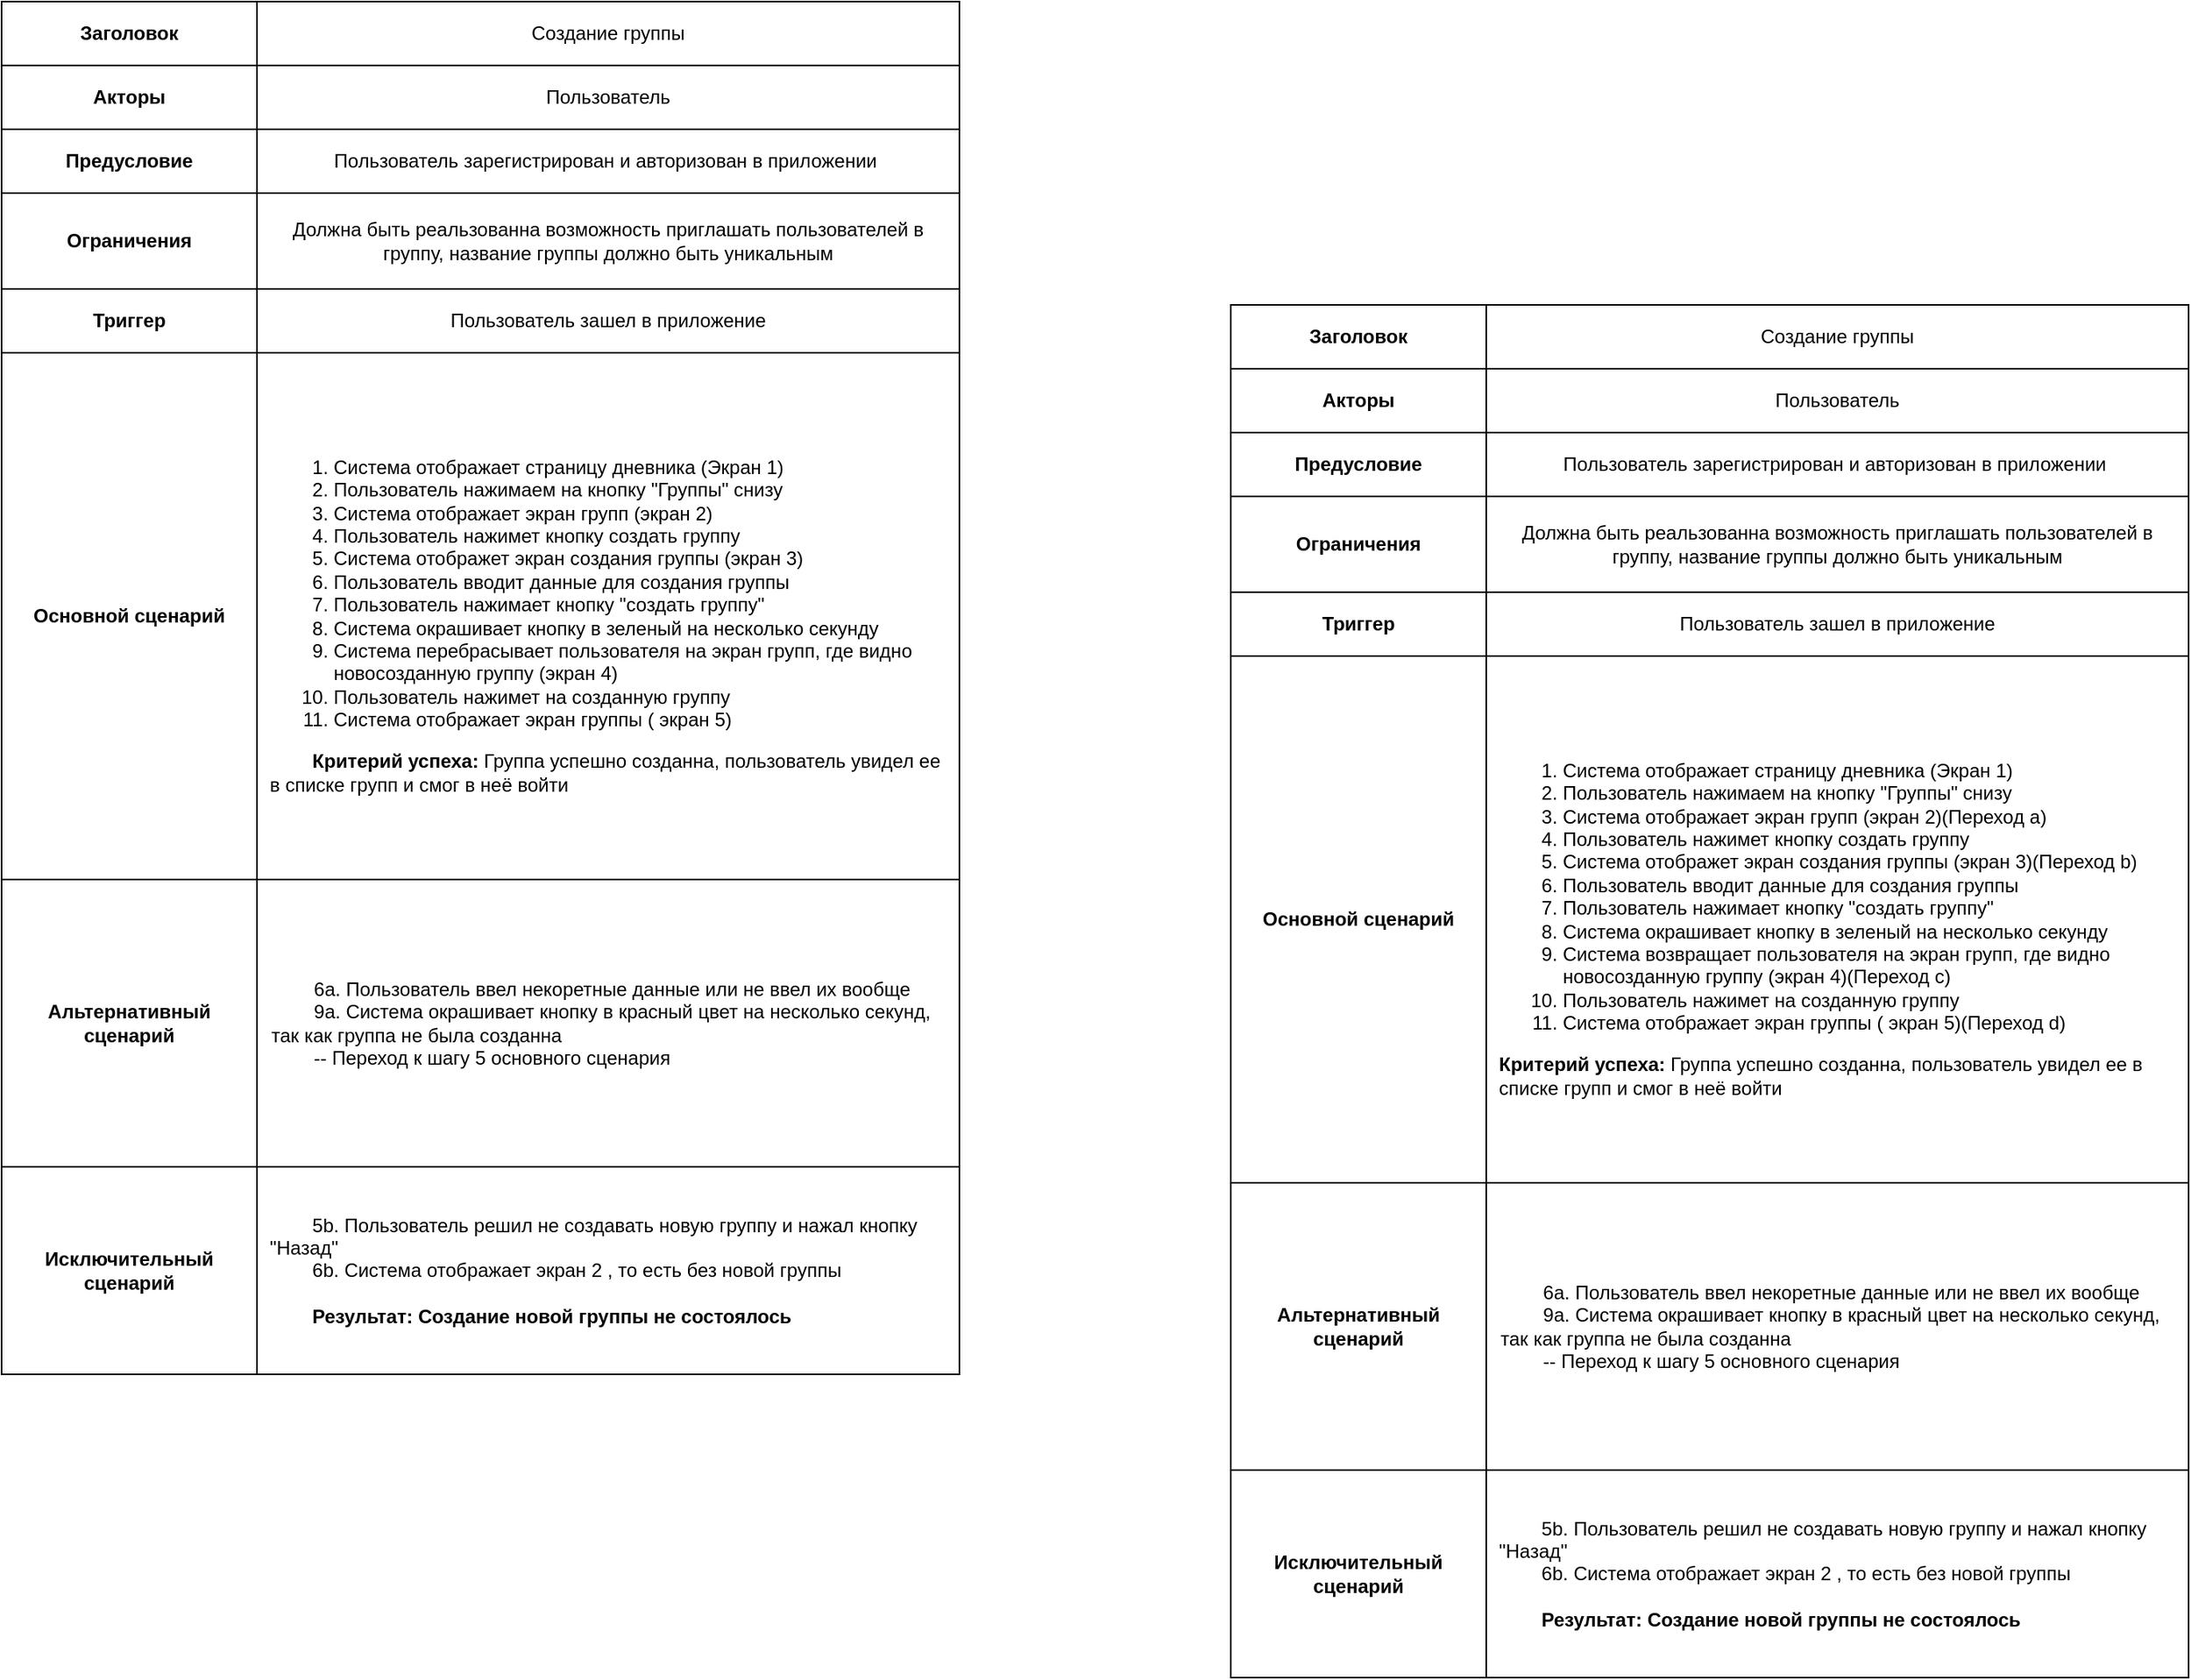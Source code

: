 <mxfile version="20.8.16" type="device"><diagram id="iSdH8Bf3Pxa846-qju2B" name="Шаблон"><mxGraphModel dx="794" dy="519" grid="1" gridSize="10" guides="1" tooltips="1" connect="1" arrows="1" fold="1" page="1" pageScale="1" pageWidth="1169" pageHeight="827" math="0" shadow="0"><root><mxCell id="0"/><mxCell id="1" parent="0"/><mxCell id="5DFN9uElky3kn-lGwo1o-1" value="" style="shape=table;startSize=0;container=1;collapsible=0;childLayout=tableLayout;" parent="1" vertex="1"><mxGeometry x="80" y="40" width="600" height="860" as="geometry"/></mxCell><mxCell id="5DFN9uElky3kn-lGwo1o-6" value="" style="shape=tableRow;horizontal=0;startSize=0;swimlaneHead=0;swimlaneBody=0;strokeColor=inherit;top=0;left=0;bottom=0;right=0;collapsible=0;dropTarget=0;fillColor=none;points=[[0,0.5],[1,0.5]];portConstraint=eastwest;" parent="5DFN9uElky3kn-lGwo1o-1" vertex="1"><mxGeometry width="600" height="40" as="geometry"/></mxCell><mxCell id="5DFN9uElky3kn-lGwo1o-7" value="&lt;b&gt;Заголовок&lt;/b&gt;" style="shape=partialRectangle;html=1;whiteSpace=wrap;connectable=0;strokeColor=inherit;overflow=hidden;fillColor=none;top=0;left=0;bottom=0;right=0;pointerEvents=1;" parent="5DFN9uElky3kn-lGwo1o-6" vertex="1"><mxGeometry width="160" height="40" as="geometry"><mxRectangle width="160" height="40" as="alternateBounds"/></mxGeometry></mxCell><mxCell id="5DFN9uElky3kn-lGwo1o-9" value="Создание группы" style="shape=partialRectangle;html=1;whiteSpace=wrap;connectable=0;strokeColor=inherit;overflow=hidden;fillColor=none;top=0;left=0;bottom=0;right=0;pointerEvents=1;spacingLeft=7;spacingRight=7;" parent="5DFN9uElky3kn-lGwo1o-6" vertex="1"><mxGeometry x="160" width="440" height="40" as="geometry"><mxRectangle width="440" height="40" as="alternateBounds"/></mxGeometry></mxCell><mxCell id="5DFN9uElky3kn-lGwo1o-10" value="" style="shape=tableRow;horizontal=0;startSize=0;swimlaneHead=0;swimlaneBody=0;strokeColor=inherit;top=0;left=0;bottom=0;right=0;collapsible=0;dropTarget=0;fillColor=none;points=[[0,0.5],[1,0.5]];portConstraint=eastwest;" parent="5DFN9uElky3kn-lGwo1o-1" vertex="1"><mxGeometry y="40" width="600" height="40" as="geometry"/></mxCell><mxCell id="5DFN9uElky3kn-lGwo1o-11" value="&lt;b&gt;Акторы&lt;/b&gt;" style="shape=partialRectangle;html=1;whiteSpace=wrap;connectable=0;strokeColor=inherit;overflow=hidden;fillColor=none;top=0;left=0;bottom=0;right=0;pointerEvents=1;" parent="5DFN9uElky3kn-lGwo1o-10" vertex="1"><mxGeometry width="160" height="40" as="geometry"><mxRectangle width="160" height="40" as="alternateBounds"/></mxGeometry></mxCell><mxCell id="5DFN9uElky3kn-lGwo1o-13" value="Пользователь" style="shape=partialRectangle;html=1;whiteSpace=wrap;connectable=0;strokeColor=inherit;overflow=hidden;fillColor=none;top=0;left=0;bottom=0;right=0;pointerEvents=1;spacingLeft=7;spacingRight=7;" parent="5DFN9uElky3kn-lGwo1o-10" vertex="1"><mxGeometry x="160" width="440" height="40" as="geometry"><mxRectangle width="440" height="40" as="alternateBounds"/></mxGeometry></mxCell><mxCell id="5DFN9uElky3kn-lGwo1o-14" value="" style="shape=tableRow;horizontal=0;startSize=0;swimlaneHead=0;swimlaneBody=0;strokeColor=inherit;top=0;left=0;bottom=0;right=0;collapsible=0;dropTarget=0;fillColor=none;points=[[0,0.5],[1,0.5]];portConstraint=eastwest;" parent="5DFN9uElky3kn-lGwo1o-1" vertex="1"><mxGeometry y="80" width="600" height="40" as="geometry"/></mxCell><mxCell id="5DFN9uElky3kn-lGwo1o-15" value="&lt;b&gt;Предусловие&lt;/b&gt;" style="shape=partialRectangle;html=1;whiteSpace=wrap;connectable=0;strokeColor=inherit;overflow=hidden;fillColor=none;top=0;left=0;bottom=0;right=0;pointerEvents=1;" parent="5DFN9uElky3kn-lGwo1o-14" vertex="1"><mxGeometry width="160" height="40" as="geometry"><mxRectangle width="160" height="40" as="alternateBounds"/></mxGeometry></mxCell><mxCell id="5DFN9uElky3kn-lGwo1o-17" value="Пользователь зарегистрирован и авторизован в приложении&amp;nbsp;" style="shape=partialRectangle;html=1;whiteSpace=wrap;connectable=0;strokeColor=inherit;overflow=hidden;fillColor=none;top=0;left=0;bottom=0;right=0;pointerEvents=1;spacingLeft=7;spacingRight=7;" parent="5DFN9uElky3kn-lGwo1o-14" vertex="1"><mxGeometry x="160" width="440" height="40" as="geometry"><mxRectangle width="440" height="40" as="alternateBounds"/></mxGeometry></mxCell><mxCell id="5DFN9uElky3kn-lGwo1o-18" value="" style="shape=tableRow;horizontal=0;startSize=0;swimlaneHead=0;swimlaneBody=0;strokeColor=inherit;top=0;left=0;bottom=0;right=0;collapsible=0;dropTarget=0;fillColor=none;points=[[0,0.5],[1,0.5]];portConstraint=eastwest;" parent="5DFN9uElky3kn-lGwo1o-1" vertex="1"><mxGeometry y="120" width="600" height="60" as="geometry"/></mxCell><mxCell id="5DFN9uElky3kn-lGwo1o-19" value="&lt;b&gt;Ограничения&lt;/b&gt;" style="shape=partialRectangle;html=1;whiteSpace=wrap;connectable=0;strokeColor=inherit;overflow=hidden;fillColor=none;top=0;left=0;bottom=0;right=0;pointerEvents=1;" parent="5DFN9uElky3kn-lGwo1o-18" vertex="1"><mxGeometry width="160" height="60" as="geometry"><mxRectangle width="160" height="60" as="alternateBounds"/></mxGeometry></mxCell><mxCell id="5DFN9uElky3kn-lGwo1o-21" value="Должна быть реальзованна возможность приглашать пользователей в группу, название группы должно быть уникальным" style="shape=partialRectangle;html=1;whiteSpace=wrap;connectable=0;strokeColor=inherit;overflow=hidden;fillColor=none;top=0;left=0;bottom=0;right=0;pointerEvents=1;spacingLeft=7;spacingRight=7;" parent="5DFN9uElky3kn-lGwo1o-18" vertex="1"><mxGeometry x="160" width="440" height="60" as="geometry"><mxRectangle width="440" height="60" as="alternateBounds"/></mxGeometry></mxCell><mxCell id="5DFN9uElky3kn-lGwo1o-22" value="" style="shape=tableRow;horizontal=0;startSize=0;swimlaneHead=0;swimlaneBody=0;strokeColor=inherit;top=0;left=0;bottom=0;right=0;collapsible=0;dropTarget=0;fillColor=none;points=[[0,0.5],[1,0.5]];portConstraint=eastwest;" parent="5DFN9uElky3kn-lGwo1o-1" vertex="1"><mxGeometry y="180" width="600" height="40" as="geometry"/></mxCell><mxCell id="5DFN9uElky3kn-lGwo1o-23" value="&lt;b&gt;Триггер&lt;/b&gt;" style="shape=partialRectangle;html=1;whiteSpace=wrap;connectable=0;strokeColor=inherit;overflow=hidden;fillColor=none;top=0;left=0;bottom=0;right=0;pointerEvents=1;" parent="5DFN9uElky3kn-lGwo1o-22" vertex="1"><mxGeometry width="160" height="40" as="geometry"><mxRectangle width="160" height="40" as="alternateBounds"/></mxGeometry></mxCell><mxCell id="5DFN9uElky3kn-lGwo1o-25" value="Пользователь зашел в приложение" style="shape=partialRectangle;html=1;whiteSpace=wrap;connectable=0;strokeColor=inherit;overflow=hidden;fillColor=none;top=0;left=0;bottom=0;right=0;pointerEvents=1;spacingLeft=7;spacingRight=7;" parent="5DFN9uElky3kn-lGwo1o-22" vertex="1"><mxGeometry x="160" width="440" height="40" as="geometry"><mxRectangle width="440" height="40" as="alternateBounds"/></mxGeometry></mxCell><mxCell id="5DFN9uElky3kn-lGwo1o-26" value="" style="shape=tableRow;horizontal=0;startSize=0;swimlaneHead=0;swimlaneBody=0;strokeColor=inherit;top=0;left=0;bottom=0;right=0;collapsible=0;dropTarget=0;fillColor=none;points=[[0,0.5],[1,0.5]];portConstraint=eastwest;" parent="5DFN9uElky3kn-lGwo1o-1" vertex="1"><mxGeometry y="220" width="600" height="330" as="geometry"/></mxCell><mxCell id="5DFN9uElky3kn-lGwo1o-27" value="&lt;b&gt;Основной сценарий&lt;/b&gt;" style="shape=partialRectangle;html=1;whiteSpace=wrap;connectable=0;strokeColor=inherit;overflow=hidden;fillColor=none;top=0;left=0;bottom=0;right=0;pointerEvents=1;" parent="5DFN9uElky3kn-lGwo1o-26" vertex="1"><mxGeometry width="160" height="330" as="geometry"><mxRectangle width="160" height="330" as="alternateBounds"/></mxGeometry></mxCell><mxCell id="5DFN9uElky3kn-lGwo1o-29" value="&lt;ol style=&quot;text-align: left;&quot;&gt;&lt;li&gt;Система отображает страницу дневника (Экран 1)&lt;/li&gt;&lt;li&gt;Пользователь нажимаем на кнопку &quot;Группы&quot; снизу&lt;/li&gt;&lt;li&gt;Система отображает экран групп (экран 2)&lt;/li&gt;&lt;li&gt;Пользователь нажимет кнопку создать группу&lt;/li&gt;&lt;li&gt;Система отображет экран создания группы (экран 3)&lt;/li&gt;&lt;li&gt;Пользователь вводит данные для создания группы&lt;/li&gt;&lt;li&gt;Пользователь нажимает кнопку &quot;создать группу&quot;&lt;/li&gt;&lt;li&gt;Система окрашивает кнопку в зеленый на несколько секунду&lt;/li&gt;&lt;li&gt;Система перебрасывает пользователя на экран групп, где видно новосозданную группу (экран 4)&lt;/li&gt;&lt;li&gt;Пользователь нажимет на созданную группу&lt;/li&gt;&lt;li&gt;Система отображает экран группы ( экран 5)&lt;/li&gt;&lt;/ol&gt;&lt;span style=&quot;background-color: initial;&quot;&gt;&lt;div style=&quot;text-align: left;&quot;&gt;&lt;b style=&quot;font-weight: bold; background-color: initial;&quot;&gt;&lt;span style=&quot;white-space: pre;&quot;&gt;&#9;&lt;/span&gt;&lt;/b&gt;&lt;b style=&quot;font-weight: bold; background-color: initial; text-align: center;&quot;&gt;Критерий успеха: &lt;/b&gt;&lt;span style=&quot;background-color: initial; text-align: center;&quot;&gt;Группа успешно созданна, пользователь увидел ее в списке групп и смог в неё войти&lt;/span&gt;&lt;/div&gt;&lt;/span&gt;" style="shape=partialRectangle;html=1;whiteSpace=wrap;connectable=0;strokeColor=inherit;overflow=hidden;fillColor=none;top=0;left=0;bottom=0;right=0;pointerEvents=1;spacingLeft=7;spacingRight=7;" parent="5DFN9uElky3kn-lGwo1o-26" vertex="1"><mxGeometry x="160" width="440" height="330" as="geometry"><mxRectangle width="440" height="330" as="alternateBounds"/></mxGeometry></mxCell><mxCell id="5DFN9uElky3kn-lGwo1o-30" value="" style="shape=tableRow;horizontal=0;startSize=0;swimlaneHead=0;swimlaneBody=0;strokeColor=inherit;top=0;left=0;bottom=0;right=0;collapsible=0;dropTarget=0;fillColor=none;points=[[0,0.5],[1,0.5]];portConstraint=eastwest;" parent="5DFN9uElky3kn-lGwo1o-1" vertex="1"><mxGeometry y="550" width="600" height="180" as="geometry"/></mxCell><mxCell id="5DFN9uElky3kn-lGwo1o-31" value="&lt;b&gt;Альтернативный сценарий&lt;/b&gt;" style="shape=partialRectangle;html=1;whiteSpace=wrap;connectable=0;strokeColor=inherit;overflow=hidden;fillColor=none;top=0;left=0;bottom=0;right=0;pointerEvents=1;" parent="5DFN9uElky3kn-lGwo1o-30" vertex="1"><mxGeometry width="160" height="180" as="geometry"><mxRectangle width="160" height="180" as="alternateBounds"/></mxGeometry></mxCell><mxCell id="5DFN9uElky3kn-lGwo1o-33" value="&lt;span style=&quot;background-color: initial;&quot;&gt;&lt;span style=&quot;white-space: pre;&quot;&gt;&#9;&lt;/span&gt;6а. Пользователь ввел некоретные данные или не ввел их вообще&lt;/span&gt;&lt;br&gt;&lt;span style=&quot;background-color: initial;&quot;&gt;&lt;span style=&quot;white-space: pre;&quot;&gt;&#9;&lt;/span&gt;9а. Система окрашивает кнопку в красный цвет на несколько секунд, так как группа не была созданна&lt;/span&gt;&lt;br&gt;&lt;span style=&quot;white-space: pre;&quot;&gt;&#9;&lt;/span&gt;-- Переход к шагу 5 основного сценария" style="shape=partialRectangle;html=1;whiteSpace=wrap;connectable=0;strokeColor=inherit;overflow=hidden;fillColor=none;top=0;left=0;bottom=0;right=0;pointerEvents=1;align=left;spacingLeft=7;spacingRight=7;" parent="5DFN9uElky3kn-lGwo1o-30" vertex="1"><mxGeometry x="160" width="440" height="180" as="geometry"><mxRectangle width="440" height="180" as="alternateBounds"/></mxGeometry></mxCell><mxCell id="5DFN9uElky3kn-lGwo1o-34" value="" style="shape=tableRow;horizontal=0;startSize=0;swimlaneHead=0;swimlaneBody=0;strokeColor=inherit;top=0;left=0;bottom=0;right=0;collapsible=0;dropTarget=0;fillColor=none;points=[[0,0.5],[1,0.5]];portConstraint=eastwest;" parent="5DFN9uElky3kn-lGwo1o-1" vertex="1"><mxGeometry y="730" width="600" height="130" as="geometry"/></mxCell><mxCell id="5DFN9uElky3kn-lGwo1o-35" value="&lt;b&gt;Исключительный сценарий&lt;/b&gt;" style="shape=partialRectangle;html=1;whiteSpace=wrap;connectable=0;strokeColor=inherit;overflow=hidden;fillColor=none;top=0;left=0;bottom=0;right=0;pointerEvents=1;" parent="5DFN9uElky3kn-lGwo1o-34" vertex="1"><mxGeometry width="160" height="130" as="geometry"><mxRectangle width="160" height="130" as="alternateBounds"/></mxGeometry></mxCell><mxCell id="5DFN9uElky3kn-lGwo1o-37" value="&lt;div style=&quot;text-align: left;&quot;&gt;&lt;span style=&quot;background-color: initial;&quot;&gt;&lt;span style=&quot;white-space: pre;&quot;&gt;&#9;&lt;/span&gt;5b. Пользователь решил не создавать новую группу и нажал кнопку &quot;Назад&quot;&lt;/span&gt;&lt;/div&gt;&lt;div style=&quot;text-align: left;&quot;&gt;&lt;span style=&quot;background-color: initial;&quot;&gt;&lt;span style=&quot;white-space: pre;&quot;&gt;&#9;&lt;/span&gt;6b. Система отображает экран 2 , то есть без новой группы&lt;br&gt;&lt;/span&gt;&lt;/div&gt;&lt;div&gt;&lt;span style=&quot;text-align: left;&quot;&gt;&lt;br&gt;&lt;/span&gt;&lt;/div&gt;&lt;div style=&quot;text-align: left;&quot;&gt;&lt;b style=&quot;background-color: initial;&quot;&gt;&lt;span style=&quot;white-space: pre;&quot;&gt;&#9;&lt;/span&gt;Результат&lt;/b&gt;&lt;b style=&quot;background-color: initial;&quot;&gt;: Создание новой группы не состоялось&lt;/b&gt;&lt;span style=&quot;text-align: left;&quot;&gt;&lt;br&gt;&lt;/span&gt;&lt;/div&gt;" style="shape=partialRectangle;html=1;whiteSpace=wrap;connectable=0;strokeColor=inherit;overflow=hidden;fillColor=none;top=0;left=0;bottom=0;right=0;pointerEvents=1;spacingLeft=7;spacingRight=7;" parent="5DFN9uElky3kn-lGwo1o-34" vertex="1"><mxGeometry x="160" width="440" height="130" as="geometry"><mxRectangle width="440" height="130" as="alternateBounds"/></mxGeometry></mxCell><mxCell id="zbbdRsWJu0Iv-5m-wHh3-1" value="" style="shape=table;startSize=0;container=1;collapsible=0;childLayout=tableLayout;" vertex="1" parent="1"><mxGeometry x="850" y="230" width="600" height="860" as="geometry"/></mxCell><mxCell id="zbbdRsWJu0Iv-5m-wHh3-2" value="" style="shape=tableRow;horizontal=0;startSize=0;swimlaneHead=0;swimlaneBody=0;strokeColor=inherit;top=0;left=0;bottom=0;right=0;collapsible=0;dropTarget=0;fillColor=none;points=[[0,0.5],[1,0.5]];portConstraint=eastwest;" vertex="1" parent="zbbdRsWJu0Iv-5m-wHh3-1"><mxGeometry width="600" height="40" as="geometry"/></mxCell><mxCell id="zbbdRsWJu0Iv-5m-wHh3-3" value="&lt;b&gt;Заголовок&lt;/b&gt;" style="shape=partialRectangle;html=1;whiteSpace=wrap;connectable=0;strokeColor=inherit;overflow=hidden;fillColor=none;top=0;left=0;bottom=0;right=0;pointerEvents=1;" vertex="1" parent="zbbdRsWJu0Iv-5m-wHh3-2"><mxGeometry width="160" height="40" as="geometry"><mxRectangle width="160" height="40" as="alternateBounds"/></mxGeometry></mxCell><mxCell id="zbbdRsWJu0Iv-5m-wHh3-4" value="Создание группы" style="shape=partialRectangle;html=1;whiteSpace=wrap;connectable=0;strokeColor=inherit;overflow=hidden;fillColor=none;top=0;left=0;bottom=0;right=0;pointerEvents=1;spacingLeft=7;spacingRight=7;" vertex="1" parent="zbbdRsWJu0Iv-5m-wHh3-2"><mxGeometry x="160" width="440" height="40" as="geometry"><mxRectangle width="440" height="40" as="alternateBounds"/></mxGeometry></mxCell><mxCell id="zbbdRsWJu0Iv-5m-wHh3-5" value="" style="shape=tableRow;horizontal=0;startSize=0;swimlaneHead=0;swimlaneBody=0;strokeColor=inherit;top=0;left=0;bottom=0;right=0;collapsible=0;dropTarget=0;fillColor=none;points=[[0,0.5],[1,0.5]];portConstraint=eastwest;" vertex="1" parent="zbbdRsWJu0Iv-5m-wHh3-1"><mxGeometry y="40" width="600" height="40" as="geometry"/></mxCell><mxCell id="zbbdRsWJu0Iv-5m-wHh3-6" value="&lt;b&gt;Акторы&lt;/b&gt;" style="shape=partialRectangle;html=1;whiteSpace=wrap;connectable=0;strokeColor=inherit;overflow=hidden;fillColor=none;top=0;left=0;bottom=0;right=0;pointerEvents=1;" vertex="1" parent="zbbdRsWJu0Iv-5m-wHh3-5"><mxGeometry width="160" height="40" as="geometry"><mxRectangle width="160" height="40" as="alternateBounds"/></mxGeometry></mxCell><mxCell id="zbbdRsWJu0Iv-5m-wHh3-7" value="Пользователь" style="shape=partialRectangle;html=1;whiteSpace=wrap;connectable=0;strokeColor=inherit;overflow=hidden;fillColor=none;top=0;left=0;bottom=0;right=0;pointerEvents=1;spacingLeft=7;spacingRight=7;" vertex="1" parent="zbbdRsWJu0Iv-5m-wHh3-5"><mxGeometry x="160" width="440" height="40" as="geometry"><mxRectangle width="440" height="40" as="alternateBounds"/></mxGeometry></mxCell><mxCell id="zbbdRsWJu0Iv-5m-wHh3-8" value="" style="shape=tableRow;horizontal=0;startSize=0;swimlaneHead=0;swimlaneBody=0;strokeColor=inherit;top=0;left=0;bottom=0;right=0;collapsible=0;dropTarget=0;fillColor=none;points=[[0,0.5],[1,0.5]];portConstraint=eastwest;" vertex="1" parent="zbbdRsWJu0Iv-5m-wHh3-1"><mxGeometry y="80" width="600" height="40" as="geometry"/></mxCell><mxCell id="zbbdRsWJu0Iv-5m-wHh3-9" value="&lt;b&gt;Предусловие&lt;/b&gt;" style="shape=partialRectangle;html=1;whiteSpace=wrap;connectable=0;strokeColor=inherit;overflow=hidden;fillColor=none;top=0;left=0;bottom=0;right=0;pointerEvents=1;" vertex="1" parent="zbbdRsWJu0Iv-5m-wHh3-8"><mxGeometry width="160" height="40" as="geometry"><mxRectangle width="160" height="40" as="alternateBounds"/></mxGeometry></mxCell><mxCell id="zbbdRsWJu0Iv-5m-wHh3-10" value="Пользователь зарегистрирован и авторизован в приложении&amp;nbsp;" style="shape=partialRectangle;html=1;whiteSpace=wrap;connectable=0;strokeColor=inherit;overflow=hidden;fillColor=none;top=0;left=0;bottom=0;right=0;pointerEvents=1;spacingLeft=7;spacingRight=7;" vertex="1" parent="zbbdRsWJu0Iv-5m-wHh3-8"><mxGeometry x="160" width="440" height="40" as="geometry"><mxRectangle width="440" height="40" as="alternateBounds"/></mxGeometry></mxCell><mxCell id="zbbdRsWJu0Iv-5m-wHh3-11" value="" style="shape=tableRow;horizontal=0;startSize=0;swimlaneHead=0;swimlaneBody=0;strokeColor=inherit;top=0;left=0;bottom=0;right=0;collapsible=0;dropTarget=0;fillColor=none;points=[[0,0.5],[1,0.5]];portConstraint=eastwest;" vertex="1" parent="zbbdRsWJu0Iv-5m-wHh3-1"><mxGeometry y="120" width="600" height="60" as="geometry"/></mxCell><mxCell id="zbbdRsWJu0Iv-5m-wHh3-12" value="&lt;b&gt;Ограничения&lt;/b&gt;" style="shape=partialRectangle;html=1;whiteSpace=wrap;connectable=0;strokeColor=inherit;overflow=hidden;fillColor=none;top=0;left=0;bottom=0;right=0;pointerEvents=1;" vertex="1" parent="zbbdRsWJu0Iv-5m-wHh3-11"><mxGeometry width="160" height="60" as="geometry"><mxRectangle width="160" height="60" as="alternateBounds"/></mxGeometry></mxCell><mxCell id="zbbdRsWJu0Iv-5m-wHh3-13" value="Должна быть реальзованна возможность приглашать пользователей в группу, название группы должно быть уникальным" style="shape=partialRectangle;html=1;whiteSpace=wrap;connectable=0;strokeColor=inherit;overflow=hidden;fillColor=none;top=0;left=0;bottom=0;right=0;pointerEvents=1;spacingLeft=7;spacingRight=7;" vertex="1" parent="zbbdRsWJu0Iv-5m-wHh3-11"><mxGeometry x="160" width="440" height="60" as="geometry"><mxRectangle width="440" height="60" as="alternateBounds"/></mxGeometry></mxCell><mxCell id="zbbdRsWJu0Iv-5m-wHh3-14" value="" style="shape=tableRow;horizontal=0;startSize=0;swimlaneHead=0;swimlaneBody=0;strokeColor=inherit;top=0;left=0;bottom=0;right=0;collapsible=0;dropTarget=0;fillColor=none;points=[[0,0.5],[1,0.5]];portConstraint=eastwest;" vertex="1" parent="zbbdRsWJu0Iv-5m-wHh3-1"><mxGeometry y="180" width="600" height="40" as="geometry"/></mxCell><mxCell id="zbbdRsWJu0Iv-5m-wHh3-15" value="&lt;b&gt;Триггер&lt;/b&gt;" style="shape=partialRectangle;html=1;whiteSpace=wrap;connectable=0;strokeColor=inherit;overflow=hidden;fillColor=none;top=0;left=0;bottom=0;right=0;pointerEvents=1;" vertex="1" parent="zbbdRsWJu0Iv-5m-wHh3-14"><mxGeometry width="160" height="40" as="geometry"><mxRectangle width="160" height="40" as="alternateBounds"/></mxGeometry></mxCell><mxCell id="zbbdRsWJu0Iv-5m-wHh3-16" value="Пользователь зашел в приложение" style="shape=partialRectangle;html=1;whiteSpace=wrap;connectable=0;strokeColor=inherit;overflow=hidden;fillColor=none;top=0;left=0;bottom=0;right=0;pointerEvents=1;spacingLeft=7;spacingRight=7;" vertex="1" parent="zbbdRsWJu0Iv-5m-wHh3-14"><mxGeometry x="160" width="440" height="40" as="geometry"><mxRectangle width="440" height="40" as="alternateBounds"/></mxGeometry></mxCell><mxCell id="zbbdRsWJu0Iv-5m-wHh3-17" value="" style="shape=tableRow;horizontal=0;startSize=0;swimlaneHead=0;swimlaneBody=0;strokeColor=inherit;top=0;left=0;bottom=0;right=0;collapsible=0;dropTarget=0;fillColor=none;points=[[0,0.5],[1,0.5]];portConstraint=eastwest;" vertex="1" parent="zbbdRsWJu0Iv-5m-wHh3-1"><mxGeometry y="220" width="600" height="330" as="geometry"/></mxCell><mxCell id="zbbdRsWJu0Iv-5m-wHh3-18" value="&lt;b&gt;Основной сценарий&lt;/b&gt;" style="shape=partialRectangle;html=1;whiteSpace=wrap;connectable=0;strokeColor=inherit;overflow=hidden;fillColor=none;top=0;left=0;bottom=0;right=0;pointerEvents=1;" vertex="1" parent="zbbdRsWJu0Iv-5m-wHh3-17"><mxGeometry width="160" height="330" as="geometry"><mxRectangle width="160" height="330" as="alternateBounds"/></mxGeometry></mxCell><mxCell id="zbbdRsWJu0Iv-5m-wHh3-19" value="&lt;ol style=&quot;text-align: left;&quot;&gt;&lt;li&gt;Система отображает страницу дневника (Экран 1)&lt;/li&gt;&lt;li&gt;Пользователь нажимаем на кнопку &quot;Группы&quot; снизу&lt;/li&gt;&lt;li&gt;Система отображает экран групп (экран 2)(Переход a)&lt;/li&gt;&lt;li&gt;Пользователь нажимет кнопку создать группу&lt;/li&gt;&lt;li&gt;Система отображет экран создания группы (экран 3)(Переход b)&lt;/li&gt;&lt;li&gt;Пользователь вводит данные для создания группы&lt;/li&gt;&lt;li&gt;Пользователь нажимает кнопку &quot;создать группу&quot;&lt;/li&gt;&lt;li&gt;Система окрашивает кнопку в зеленый на несколько секунду&lt;/li&gt;&lt;li&gt;Система возвращает пользователя на экран групп, где видно новосозданную группу (экран 4)(Переход c)&lt;/li&gt;&lt;li&gt;Пользователь нажимет на созданную группу&lt;/li&gt;&lt;li&gt;Система отображает экран группы ( экран 5)(Переход d)&lt;/li&gt;&lt;/ol&gt;&lt;span style=&quot;background-color: initial;&quot;&gt;&lt;div style=&quot;text-align: left;&quot;&gt;&lt;b style=&quot;font-weight: bold; background-color: initial;&quot;&gt;&lt;span style=&quot;&quot;&gt;&#9;&lt;/span&gt;&lt;/b&gt;&lt;b style=&quot;font-weight: bold; background-color: initial; text-align: center;&quot;&gt;Критерий успеха: &lt;/b&gt;&lt;span style=&quot;background-color: initial; text-align: center;&quot;&gt;Группа успешно созданна, пользователь увидел ее в списке групп и смог в неё войти&lt;/span&gt;&lt;/div&gt;&lt;/span&gt;" style="shape=partialRectangle;html=1;whiteSpace=wrap;connectable=0;strokeColor=inherit;overflow=hidden;fillColor=none;top=0;left=0;bottom=0;right=0;pointerEvents=1;spacingLeft=7;spacingRight=7;" vertex="1" parent="zbbdRsWJu0Iv-5m-wHh3-17"><mxGeometry x="160" width="440" height="330" as="geometry"><mxRectangle width="440" height="330" as="alternateBounds"/></mxGeometry></mxCell><mxCell id="zbbdRsWJu0Iv-5m-wHh3-20" value="" style="shape=tableRow;horizontal=0;startSize=0;swimlaneHead=0;swimlaneBody=0;strokeColor=inherit;top=0;left=0;bottom=0;right=0;collapsible=0;dropTarget=0;fillColor=none;points=[[0,0.5],[1,0.5]];portConstraint=eastwest;" vertex="1" parent="zbbdRsWJu0Iv-5m-wHh3-1"><mxGeometry y="550" width="600" height="180" as="geometry"/></mxCell><mxCell id="zbbdRsWJu0Iv-5m-wHh3-21" value="&lt;b&gt;Альтернативный сценарий&lt;/b&gt;" style="shape=partialRectangle;html=1;whiteSpace=wrap;connectable=0;strokeColor=inherit;overflow=hidden;fillColor=none;top=0;left=0;bottom=0;right=0;pointerEvents=1;" vertex="1" parent="zbbdRsWJu0Iv-5m-wHh3-20"><mxGeometry width="160" height="180" as="geometry"><mxRectangle width="160" height="180" as="alternateBounds"/></mxGeometry></mxCell><mxCell id="zbbdRsWJu0Iv-5m-wHh3-22" value="&lt;span style=&quot;background-color: initial;&quot;&gt;&lt;span style=&quot;white-space: pre;&quot;&gt;&#9;&lt;/span&gt;6а. Пользователь ввел некоретные данные или не ввел их вообще&lt;/span&gt;&lt;br&gt;&lt;span style=&quot;background-color: initial;&quot;&gt;&lt;span style=&quot;white-space: pre;&quot;&gt;&#9;&lt;/span&gt;9а. Система окрашивает кнопку в красный цвет на несколько секунд, так как группа не была созданна&lt;/span&gt;&lt;br&gt;&lt;span style=&quot;white-space: pre;&quot;&gt;&#9;&lt;/span&gt;-- Переход к шагу 5 основного сценария" style="shape=partialRectangle;html=1;whiteSpace=wrap;connectable=0;strokeColor=inherit;overflow=hidden;fillColor=none;top=0;left=0;bottom=0;right=0;pointerEvents=1;align=left;spacingLeft=7;spacingRight=7;" vertex="1" parent="zbbdRsWJu0Iv-5m-wHh3-20"><mxGeometry x="160" width="440" height="180" as="geometry"><mxRectangle width="440" height="180" as="alternateBounds"/></mxGeometry></mxCell><mxCell id="zbbdRsWJu0Iv-5m-wHh3-23" value="" style="shape=tableRow;horizontal=0;startSize=0;swimlaneHead=0;swimlaneBody=0;strokeColor=inherit;top=0;left=0;bottom=0;right=0;collapsible=0;dropTarget=0;fillColor=none;points=[[0,0.5],[1,0.5]];portConstraint=eastwest;" vertex="1" parent="zbbdRsWJu0Iv-5m-wHh3-1"><mxGeometry y="730" width="600" height="130" as="geometry"/></mxCell><mxCell id="zbbdRsWJu0Iv-5m-wHh3-24" value="&lt;b&gt;Исключительный сценарий&lt;/b&gt;" style="shape=partialRectangle;html=1;whiteSpace=wrap;connectable=0;strokeColor=inherit;overflow=hidden;fillColor=none;top=0;left=0;bottom=0;right=0;pointerEvents=1;" vertex="1" parent="zbbdRsWJu0Iv-5m-wHh3-23"><mxGeometry width="160" height="130" as="geometry"><mxRectangle width="160" height="130" as="alternateBounds"/></mxGeometry></mxCell><mxCell id="zbbdRsWJu0Iv-5m-wHh3-25" value="&lt;div style=&quot;text-align: left;&quot;&gt;&lt;span style=&quot;background-color: initial;&quot;&gt;&lt;span style=&quot;white-space: pre;&quot;&gt;&#9;&lt;/span&gt;5b. Пользователь решил не создавать новую группу и нажал кнопку &quot;Назад&quot;&lt;/span&gt;&lt;/div&gt;&lt;div style=&quot;text-align: left;&quot;&gt;&lt;span style=&quot;background-color: initial;&quot;&gt;&lt;span style=&quot;white-space: pre;&quot;&gt;&#9;&lt;/span&gt;6b. Система отображает экран 2 , то есть без новой группы&lt;br&gt;&lt;/span&gt;&lt;/div&gt;&lt;div&gt;&lt;span style=&quot;text-align: left;&quot;&gt;&lt;br&gt;&lt;/span&gt;&lt;/div&gt;&lt;div style=&quot;text-align: left;&quot;&gt;&lt;b style=&quot;background-color: initial;&quot;&gt;&lt;span style=&quot;white-space: pre;&quot;&gt;&#9;&lt;/span&gt;Результат&lt;/b&gt;&lt;b style=&quot;background-color: initial;&quot;&gt;: Создание новой группы не состоялось&lt;/b&gt;&lt;span style=&quot;text-align: left;&quot;&gt;&lt;br&gt;&lt;/span&gt;&lt;/div&gt;" style="shape=partialRectangle;html=1;whiteSpace=wrap;connectable=0;strokeColor=inherit;overflow=hidden;fillColor=none;top=0;left=0;bottom=0;right=0;pointerEvents=1;spacingLeft=7;spacingRight=7;" vertex="1" parent="zbbdRsWJu0Iv-5m-wHh3-23"><mxGeometry x="160" width="440" height="130" as="geometry"><mxRectangle width="440" height="130" as="alternateBounds"/></mxGeometry></mxCell></root></mxGraphModel></diagram></mxfile>